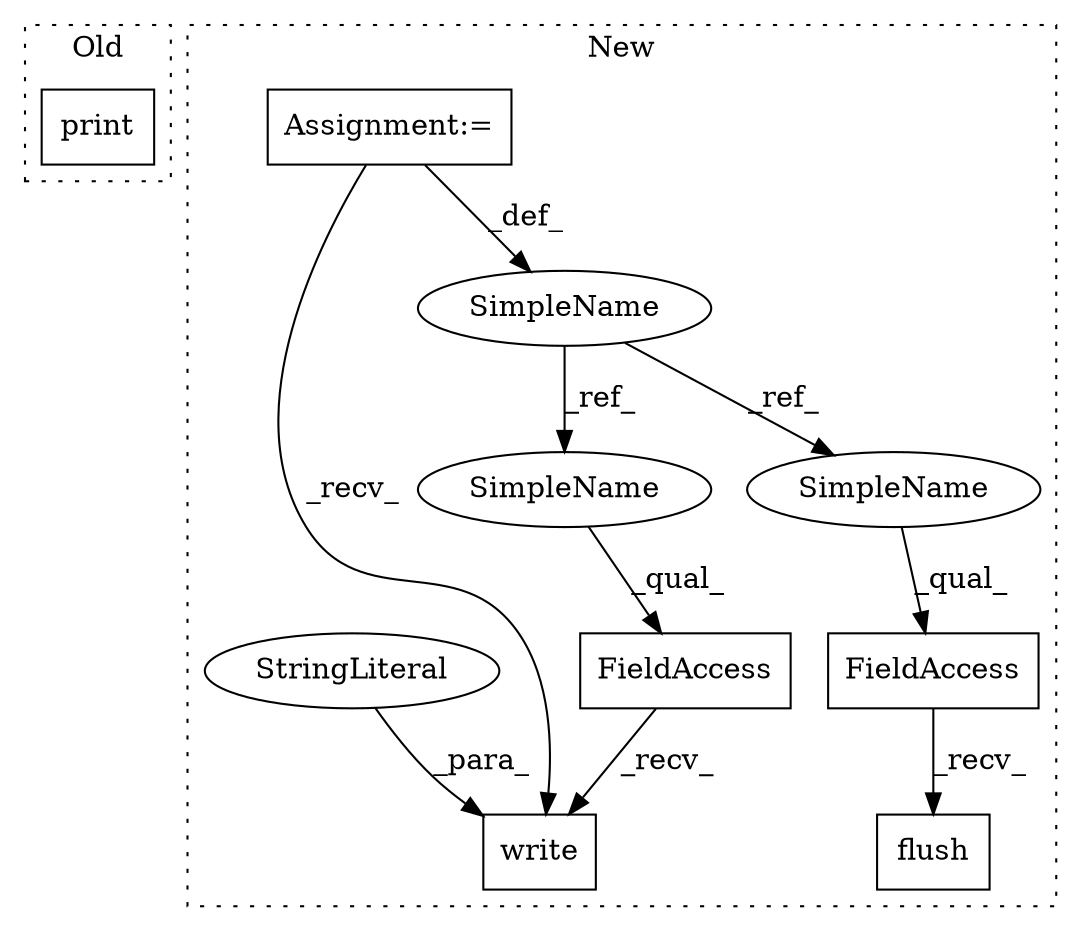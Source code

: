 digraph G {
subgraph cluster0 {
1 [label="print" a="32" s="7488,7596" l="6,1" shape="box"];
label = "Old";
style="dotted";
}
subgraph cluster1 {
2 [label="flush" a="32" s="7640" l="7" shape="box"];
3 [label="FieldAccess" a="22" s="7629" l="10" shape="box"];
4 [label="Assignment:=" a="7" s="7470" l="3" shape="box"];
5 [label="FieldAccess" a="22" s="7501" l="10" shape="box"];
6 [label="write" a="32" s="7512,7622" l="6,1" shape="box"];
7 [label="SimpleName" a="42" s="7470" l="3" shape="ellipse"];
8 [label="StringLiteral" a="45" s="7518" l="104" shape="ellipse"];
9 [label="SimpleName" a="42" s="7501" l="3" shape="ellipse"];
10 [label="SimpleName" a="42" s="7629" l="3" shape="ellipse"];
label = "New";
style="dotted";
}
3 -> 2 [label="_recv_"];
4 -> 6 [label="_recv_"];
4 -> 7 [label="_def_"];
5 -> 6 [label="_recv_"];
7 -> 9 [label="_ref_"];
7 -> 10 [label="_ref_"];
8 -> 6 [label="_para_"];
9 -> 5 [label="_qual_"];
10 -> 3 [label="_qual_"];
}